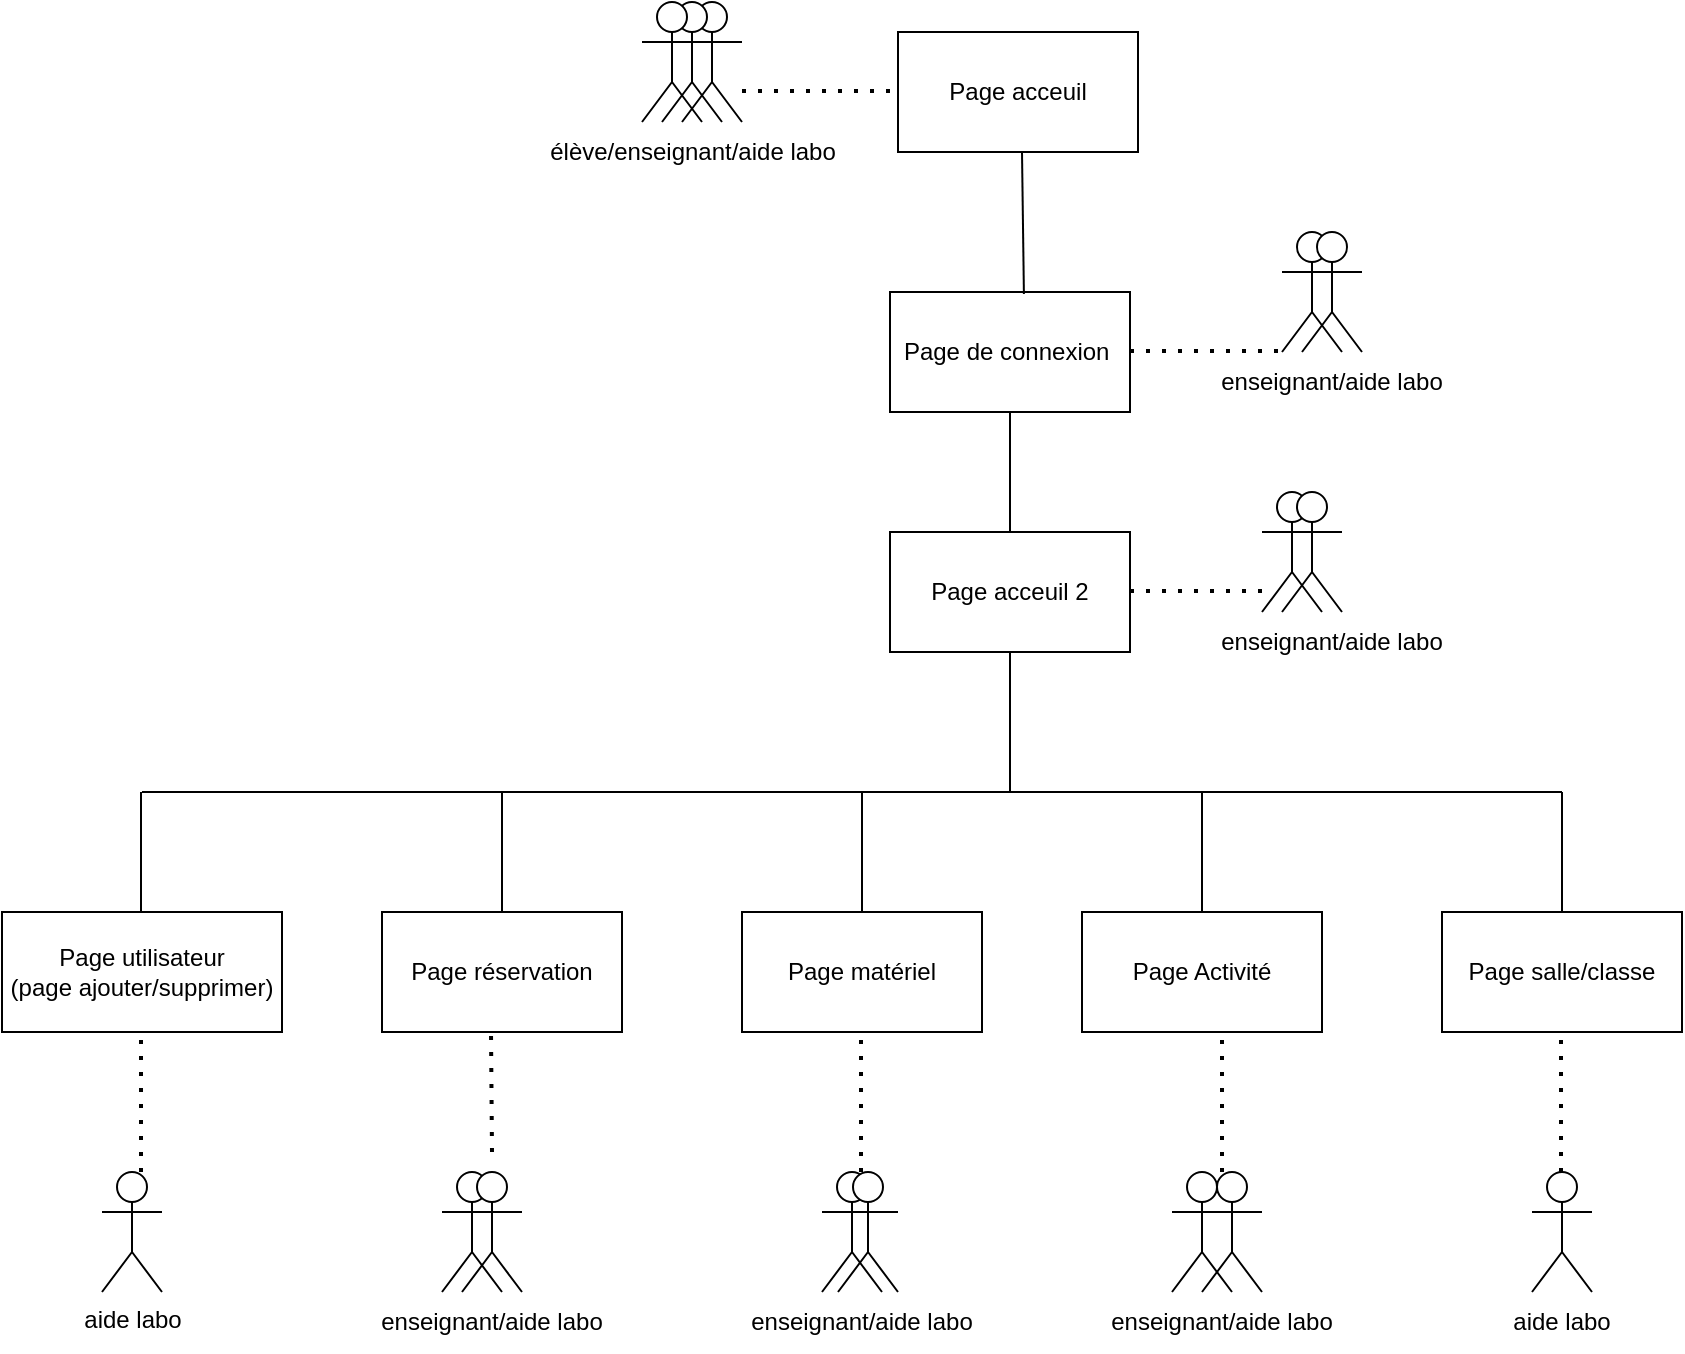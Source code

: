 <mxfile version="24.2.0" type="device">
  <diagram name="Page-1" id="NA0gkYikjxi3Z4OoS6OF">
    <mxGraphModel dx="2261" dy="1949" grid="1" gridSize="10" guides="1" tooltips="1" connect="1" arrows="1" fold="1" page="1" pageScale="1" pageWidth="827" pageHeight="1169" math="0" shadow="0">
      <root>
        <mxCell id="0" />
        <mxCell id="1" parent="0" />
        <mxCell id="cy30mTCbPtFmEh0cFf1_-1" value="Page acceuil" style="rounded=0;whiteSpace=wrap;html=1;" vertex="1" parent="1">
          <mxGeometry x="358" y="-40" width="120" height="60" as="geometry" />
        </mxCell>
        <mxCell id="cy30mTCbPtFmEh0cFf1_-2" value="" style="endArrow=none;html=1;rounded=0;" edge="1" parent="1">
          <mxGeometry width="50" height="50" relative="1" as="geometry">
            <mxPoint x="414" y="210" as="sourcePoint" />
            <mxPoint x="414" y="150" as="targetPoint" />
          </mxGeometry>
        </mxCell>
        <mxCell id="cy30mTCbPtFmEh0cFf1_-3" value="Page de connexion&amp;nbsp;" style="rounded=0;whiteSpace=wrap;html=1;" vertex="1" parent="1">
          <mxGeometry x="354" y="90" width="120" height="60" as="geometry" />
        </mxCell>
        <mxCell id="cy30mTCbPtFmEh0cFf1_-4" value="" style="endArrow=none;html=1;rounded=0;entryX=0.5;entryY=1;entryDx=0;entryDy=0;" edge="1" parent="1" target="cy30mTCbPtFmEh0cFf1_-57">
          <mxGeometry width="50" height="50" relative="1" as="geometry">
            <mxPoint x="414" y="340" as="sourcePoint" />
            <mxPoint x="414" y="280" as="targetPoint" />
          </mxGeometry>
        </mxCell>
        <mxCell id="cy30mTCbPtFmEh0cFf1_-5" value="" style="endArrow=none;html=1;rounded=0;" edge="1" parent="1">
          <mxGeometry width="50" height="50" relative="1" as="geometry">
            <mxPoint x="-20" y="340" as="sourcePoint" />
            <mxPoint x="690" y="340" as="targetPoint" />
          </mxGeometry>
        </mxCell>
        <mxCell id="cy30mTCbPtFmEh0cFf1_-6" value="" style="endArrow=none;html=1;rounded=0;" edge="1" parent="1">
          <mxGeometry width="50" height="50" relative="1" as="geometry">
            <mxPoint x="160" y="400" as="sourcePoint" />
            <mxPoint x="160" y="340" as="targetPoint" />
          </mxGeometry>
        </mxCell>
        <mxCell id="cy30mTCbPtFmEh0cFf1_-7" value="Page réservation" style="rounded=0;whiteSpace=wrap;html=1;" vertex="1" parent="1">
          <mxGeometry x="100" y="400" width="120" height="60" as="geometry" />
        </mxCell>
        <mxCell id="cy30mTCbPtFmEh0cFf1_-8" value="" style="endArrow=none;html=1;rounded=0;" edge="1" parent="1">
          <mxGeometry width="50" height="50" relative="1" as="geometry">
            <mxPoint x="340" y="400" as="sourcePoint" />
            <mxPoint x="340" y="340" as="targetPoint" />
          </mxGeometry>
        </mxCell>
        <mxCell id="cy30mTCbPtFmEh0cFf1_-9" value="Page matériel" style="rounded=0;whiteSpace=wrap;html=1;" vertex="1" parent="1">
          <mxGeometry x="280" y="400" width="120" height="60" as="geometry" />
        </mxCell>
        <mxCell id="cy30mTCbPtFmEh0cFf1_-10" value="" style="endArrow=none;html=1;rounded=0;" edge="1" parent="1">
          <mxGeometry width="50" height="50" relative="1" as="geometry">
            <mxPoint x="510" y="400" as="sourcePoint" />
            <mxPoint x="510" y="340" as="targetPoint" />
          </mxGeometry>
        </mxCell>
        <mxCell id="cy30mTCbPtFmEh0cFf1_-11" value="Page Activité" style="rounded=0;whiteSpace=wrap;html=1;" vertex="1" parent="1">
          <mxGeometry x="450" y="400" width="120" height="60" as="geometry" />
        </mxCell>
        <mxCell id="cy30mTCbPtFmEh0cFf1_-12" value="" style="endArrow=none;html=1;rounded=0;" edge="1" parent="1">
          <mxGeometry width="50" height="50" relative="1" as="geometry">
            <mxPoint x="690" y="400" as="sourcePoint" />
            <mxPoint x="690" y="340" as="targetPoint" />
          </mxGeometry>
        </mxCell>
        <mxCell id="cy30mTCbPtFmEh0cFf1_-13" value="Page salle/classe" style="rounded=0;whiteSpace=wrap;html=1;" vertex="1" parent="1">
          <mxGeometry x="630" y="400" width="120" height="60" as="geometry" />
        </mxCell>
        <mxCell id="cy30mTCbPtFmEh0cFf1_-14" value="" style="endArrow=none;dashed=1;html=1;dashPattern=1 3;strokeWidth=2;rounded=0;" edge="1" parent="1">
          <mxGeometry width="50" height="50" relative="1" as="geometry">
            <mxPoint x="280" y="-10.5" as="sourcePoint" />
            <mxPoint x="360" y="-10.5" as="targetPoint" />
          </mxGeometry>
        </mxCell>
        <mxCell id="cy30mTCbPtFmEh0cFf1_-15" value="" style="shape=umlActor;verticalLabelPosition=bottom;verticalAlign=top;html=1;outlineConnect=0;" vertex="1" parent="1">
          <mxGeometry x="250" y="-55" width="30" height="60" as="geometry" />
        </mxCell>
        <mxCell id="cy30mTCbPtFmEh0cFf1_-16" value="" style="shape=umlActor;verticalLabelPosition=bottom;verticalAlign=top;html=1;outlineConnect=0;" vertex="1" parent="1">
          <mxGeometry x="240" y="-55" width="30" height="60" as="geometry" />
        </mxCell>
        <mxCell id="cy30mTCbPtFmEh0cFf1_-17" value="" style="shape=umlActor;verticalLabelPosition=bottom;verticalAlign=top;html=1;outlineConnect=0;" vertex="1" parent="1">
          <mxGeometry x="230" y="-55" width="30" height="60" as="geometry" />
        </mxCell>
        <mxCell id="cy30mTCbPtFmEh0cFf1_-23" value="élève/enseignant/aide labo" style="text;html=1;align=center;verticalAlign=middle;whiteSpace=wrap;rounded=0;" vertex="1" parent="1">
          <mxGeometry x="182.5" y="5" width="145" height="30" as="geometry" />
        </mxCell>
        <mxCell id="cy30mTCbPtFmEh0cFf1_-24" value="" style="shape=umlActor;verticalLabelPosition=bottom;verticalAlign=top;html=1;outlineConnect=0;" vertex="1" parent="1">
          <mxGeometry x="550" y="60" width="30" height="60" as="geometry" />
        </mxCell>
        <mxCell id="cy30mTCbPtFmEh0cFf1_-25" value="" style="endArrow=none;dashed=1;html=1;dashPattern=1 3;strokeWidth=2;rounded=0;" edge="1" parent="1">
          <mxGeometry width="50" height="50" relative="1" as="geometry">
            <mxPoint x="474" y="119.5" as="sourcePoint" />
            <mxPoint x="554" y="119.5" as="targetPoint" />
          </mxGeometry>
        </mxCell>
        <mxCell id="cy30mTCbPtFmEh0cFf1_-26" value="" style="shape=umlActor;verticalLabelPosition=bottom;verticalAlign=top;html=1;outlineConnect=0;" vertex="1" parent="1">
          <mxGeometry x="560" y="60" width="30" height="60" as="geometry" />
        </mxCell>
        <mxCell id="cy30mTCbPtFmEh0cFf1_-27" value="enseignant/aide labo" style="text;html=1;align=center;verticalAlign=middle;whiteSpace=wrap;rounded=0;" vertex="1" parent="1">
          <mxGeometry x="515" y="120" width="120" height="30" as="geometry" />
        </mxCell>
        <mxCell id="cy30mTCbPtFmEh0cFf1_-28" value="" style="endArrow=none;dashed=1;html=1;dashPattern=1 3;strokeWidth=2;rounded=0;" edge="1" parent="1">
          <mxGeometry width="50" height="50" relative="1" as="geometry">
            <mxPoint x="689.5" y="530" as="sourcePoint" />
            <mxPoint x="689.5" y="460" as="targetPoint" />
          </mxGeometry>
        </mxCell>
        <mxCell id="cy30mTCbPtFmEh0cFf1_-30" value="" style="shape=umlActor;verticalLabelPosition=bottom;verticalAlign=top;html=1;outlineConnect=0;" vertex="1" parent="1">
          <mxGeometry x="675" y="530" width="30" height="60" as="geometry" />
        </mxCell>
        <mxCell id="cy30mTCbPtFmEh0cFf1_-34" value="aide labo" style="text;html=1;align=center;verticalAlign=middle;whiteSpace=wrap;rounded=0;" vertex="1" parent="1">
          <mxGeometry x="630" y="590" width="120" height="30" as="geometry" />
        </mxCell>
        <mxCell id="cy30mTCbPtFmEh0cFf1_-35" value="" style="shape=umlActor;verticalLabelPosition=bottom;verticalAlign=top;html=1;outlineConnect=0;" vertex="1" parent="1">
          <mxGeometry x="495" y="530" width="30" height="60" as="geometry" />
        </mxCell>
        <mxCell id="cy30mTCbPtFmEh0cFf1_-36" value="" style="endArrow=none;dashed=1;html=1;dashPattern=1 3;strokeWidth=2;rounded=0;" edge="1" parent="1">
          <mxGeometry width="50" height="50" relative="1" as="geometry">
            <mxPoint x="520" y="530" as="sourcePoint" />
            <mxPoint x="520" y="460" as="targetPoint" />
          </mxGeometry>
        </mxCell>
        <mxCell id="cy30mTCbPtFmEh0cFf1_-37" value="" style="shape=umlActor;verticalLabelPosition=bottom;verticalAlign=top;html=1;outlineConnect=0;" vertex="1" parent="1">
          <mxGeometry x="510" y="530" width="30" height="60" as="geometry" />
        </mxCell>
        <mxCell id="cy30mTCbPtFmEh0cFf1_-38" value="enseignant/aide labo" style="text;html=1;align=center;verticalAlign=middle;whiteSpace=wrap;rounded=0;" vertex="1" parent="1">
          <mxGeometry x="460" y="590" width="120" height="30" as="geometry" />
        </mxCell>
        <mxCell id="cy30mTCbPtFmEh0cFf1_-39" value="" style="endArrow=none;dashed=1;html=1;dashPattern=1 3;strokeWidth=2;rounded=0;" edge="1" parent="1">
          <mxGeometry width="50" height="50" relative="1" as="geometry">
            <mxPoint x="339.5" y="530" as="sourcePoint" />
            <mxPoint x="339.5" y="460" as="targetPoint" />
          </mxGeometry>
        </mxCell>
        <mxCell id="cy30mTCbPtFmEh0cFf1_-40" value="" style="shape=umlActor;verticalLabelPosition=bottom;verticalAlign=top;html=1;outlineConnect=0;" vertex="1" parent="1">
          <mxGeometry x="320" y="530" width="30" height="60" as="geometry" />
        </mxCell>
        <mxCell id="cy30mTCbPtFmEh0cFf1_-41" value="" style="shape=umlActor;verticalLabelPosition=bottom;verticalAlign=top;html=1;outlineConnect=0;" vertex="1" parent="1">
          <mxGeometry x="328" y="530" width="30" height="60" as="geometry" />
        </mxCell>
        <mxCell id="cy30mTCbPtFmEh0cFf1_-44" value="enseignant/aide labo" style="text;html=1;align=center;verticalAlign=middle;whiteSpace=wrap;rounded=0;" vertex="1" parent="1">
          <mxGeometry x="280" y="590" width="120" height="30" as="geometry" />
        </mxCell>
        <mxCell id="cy30mTCbPtFmEh0cFf1_-45" value="" style="shape=umlActor;verticalLabelPosition=bottom;verticalAlign=top;html=1;outlineConnect=0;" vertex="1" parent="1">
          <mxGeometry x="130" y="530" width="30" height="60" as="geometry" />
        </mxCell>
        <mxCell id="cy30mTCbPtFmEh0cFf1_-46" value="" style="shape=umlActor;verticalLabelPosition=bottom;verticalAlign=top;html=1;outlineConnect=0;" vertex="1" parent="1">
          <mxGeometry x="140" y="530" width="30" height="60" as="geometry" />
        </mxCell>
        <mxCell id="cy30mTCbPtFmEh0cFf1_-47" value="" style="endArrow=none;dashed=1;html=1;dashPattern=1 3;strokeWidth=2;rounded=0;" edge="1" parent="1">
          <mxGeometry width="50" height="50" relative="1" as="geometry">
            <mxPoint x="155" y="520" as="sourcePoint" />
            <mxPoint x="154.5" y="460" as="targetPoint" />
          </mxGeometry>
        </mxCell>
        <mxCell id="cy30mTCbPtFmEh0cFf1_-48" value="enseignant/aide labo" style="text;html=1;align=center;verticalAlign=middle;whiteSpace=wrap;rounded=0;" vertex="1" parent="1">
          <mxGeometry x="95" y="590" width="120" height="30" as="geometry" />
        </mxCell>
        <mxCell id="cy30mTCbPtFmEh0cFf1_-49" value="" style="endArrow=none;html=1;rounded=0;" edge="1" parent="1">
          <mxGeometry width="50" height="50" relative="1" as="geometry">
            <mxPoint x="-20.5" y="400" as="sourcePoint" />
            <mxPoint x="-20.5" y="340" as="targetPoint" />
          </mxGeometry>
        </mxCell>
        <mxCell id="cy30mTCbPtFmEh0cFf1_-50" value="Page utilisateur&lt;div&gt;(page ajouter/supprimer)&lt;/div&gt;" style="rounded=0;whiteSpace=wrap;html=1;" vertex="1" parent="1">
          <mxGeometry x="-90" y="400" width="140" height="60" as="geometry" />
        </mxCell>
        <mxCell id="cy30mTCbPtFmEh0cFf1_-53" value="" style="endArrow=none;dashed=1;html=1;dashPattern=1 3;strokeWidth=2;rounded=0;" edge="1" parent="1">
          <mxGeometry width="50" height="50" relative="1" as="geometry">
            <mxPoint x="-20.5" y="530" as="sourcePoint" />
            <mxPoint x="-20.5" y="460" as="targetPoint" />
          </mxGeometry>
        </mxCell>
        <mxCell id="cy30mTCbPtFmEh0cFf1_-54" value="aide labo" style="shape=umlActor;verticalLabelPosition=bottom;verticalAlign=top;html=1;outlineConnect=0;" vertex="1" parent="1">
          <mxGeometry x="-40" y="530" width="30" height="60" as="geometry" />
        </mxCell>
        <mxCell id="cy30mTCbPtFmEh0cFf1_-56" value="" style="endArrow=none;html=1;rounded=0;exitX=0.558;exitY=0.017;exitDx=0;exitDy=0;exitPerimeter=0;" edge="1" parent="1" source="cy30mTCbPtFmEh0cFf1_-3">
          <mxGeometry width="50" height="50" relative="1" as="geometry">
            <mxPoint x="370" y="70" as="sourcePoint" />
            <mxPoint x="420" y="20" as="targetPoint" />
          </mxGeometry>
        </mxCell>
        <mxCell id="cy30mTCbPtFmEh0cFf1_-57" value="Page acceuil 2" style="rounded=0;whiteSpace=wrap;html=1;" vertex="1" parent="1">
          <mxGeometry x="354" y="210" width="120" height="60" as="geometry" />
        </mxCell>
        <mxCell id="cy30mTCbPtFmEh0cFf1_-58" value="" style="endArrow=none;dashed=1;html=1;dashPattern=1 3;strokeWidth=2;rounded=0;" edge="1" parent="1">
          <mxGeometry width="50" height="50" relative="1" as="geometry">
            <mxPoint x="474" y="239.5" as="sourcePoint" />
            <mxPoint x="544" y="239.5" as="targetPoint" />
          </mxGeometry>
        </mxCell>
        <mxCell id="cy30mTCbPtFmEh0cFf1_-59" value="" style="shape=umlActor;verticalLabelPosition=bottom;verticalAlign=top;html=1;outlineConnect=0;" vertex="1" parent="1">
          <mxGeometry x="540" y="190" width="30" height="60" as="geometry" />
        </mxCell>
        <mxCell id="cy30mTCbPtFmEh0cFf1_-60" value="" style="shape=umlActor;verticalLabelPosition=bottom;verticalAlign=top;html=1;outlineConnect=0;" vertex="1" parent="1">
          <mxGeometry x="550" y="190" width="30" height="60" as="geometry" />
        </mxCell>
        <mxCell id="cy30mTCbPtFmEh0cFf1_-62" value="enseignant/aide labo" style="text;html=1;align=center;verticalAlign=middle;whiteSpace=wrap;rounded=0;" vertex="1" parent="1">
          <mxGeometry x="515" y="250" width="120" height="30" as="geometry" />
        </mxCell>
      </root>
    </mxGraphModel>
  </diagram>
</mxfile>

